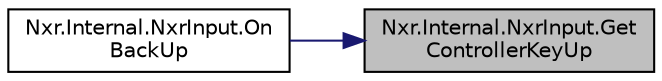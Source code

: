digraph "Nxr.Internal.NxrInput.GetControllerKeyUp"
{
 // LATEX_PDF_SIZE
  edge [fontname="Helvetica",fontsize="10",labelfontname="Helvetica",labelfontsize="10"];
  node [fontname="Helvetica",fontsize="10",shape=record];
  rankdir="RL";
  Node1 [label="Nxr.Internal.NxrInput.Get\lControllerKeyUp",height=0.2,width=0.4,color="black", fillcolor="grey75", style="filled", fontcolor="black",tooltip="Check 3dof controller status, whether the button is up"];
  Node1 -> Node2 [dir="back",color="midnightblue",fontsize="10",style="solid",fontname="Helvetica"];
  Node2 [label="Nxr.Internal.NxrInput.On\lBackUp",height=0.2,width=0.4,color="black", fillcolor="white", style="filled",URL="$class_nxr_1_1_internal_1_1_nxr_input.html#a6bcd8c4933738123fc1db139ebb3cd7a",tooltip="Whether the back button is up. (hmd or controller)"];
}

